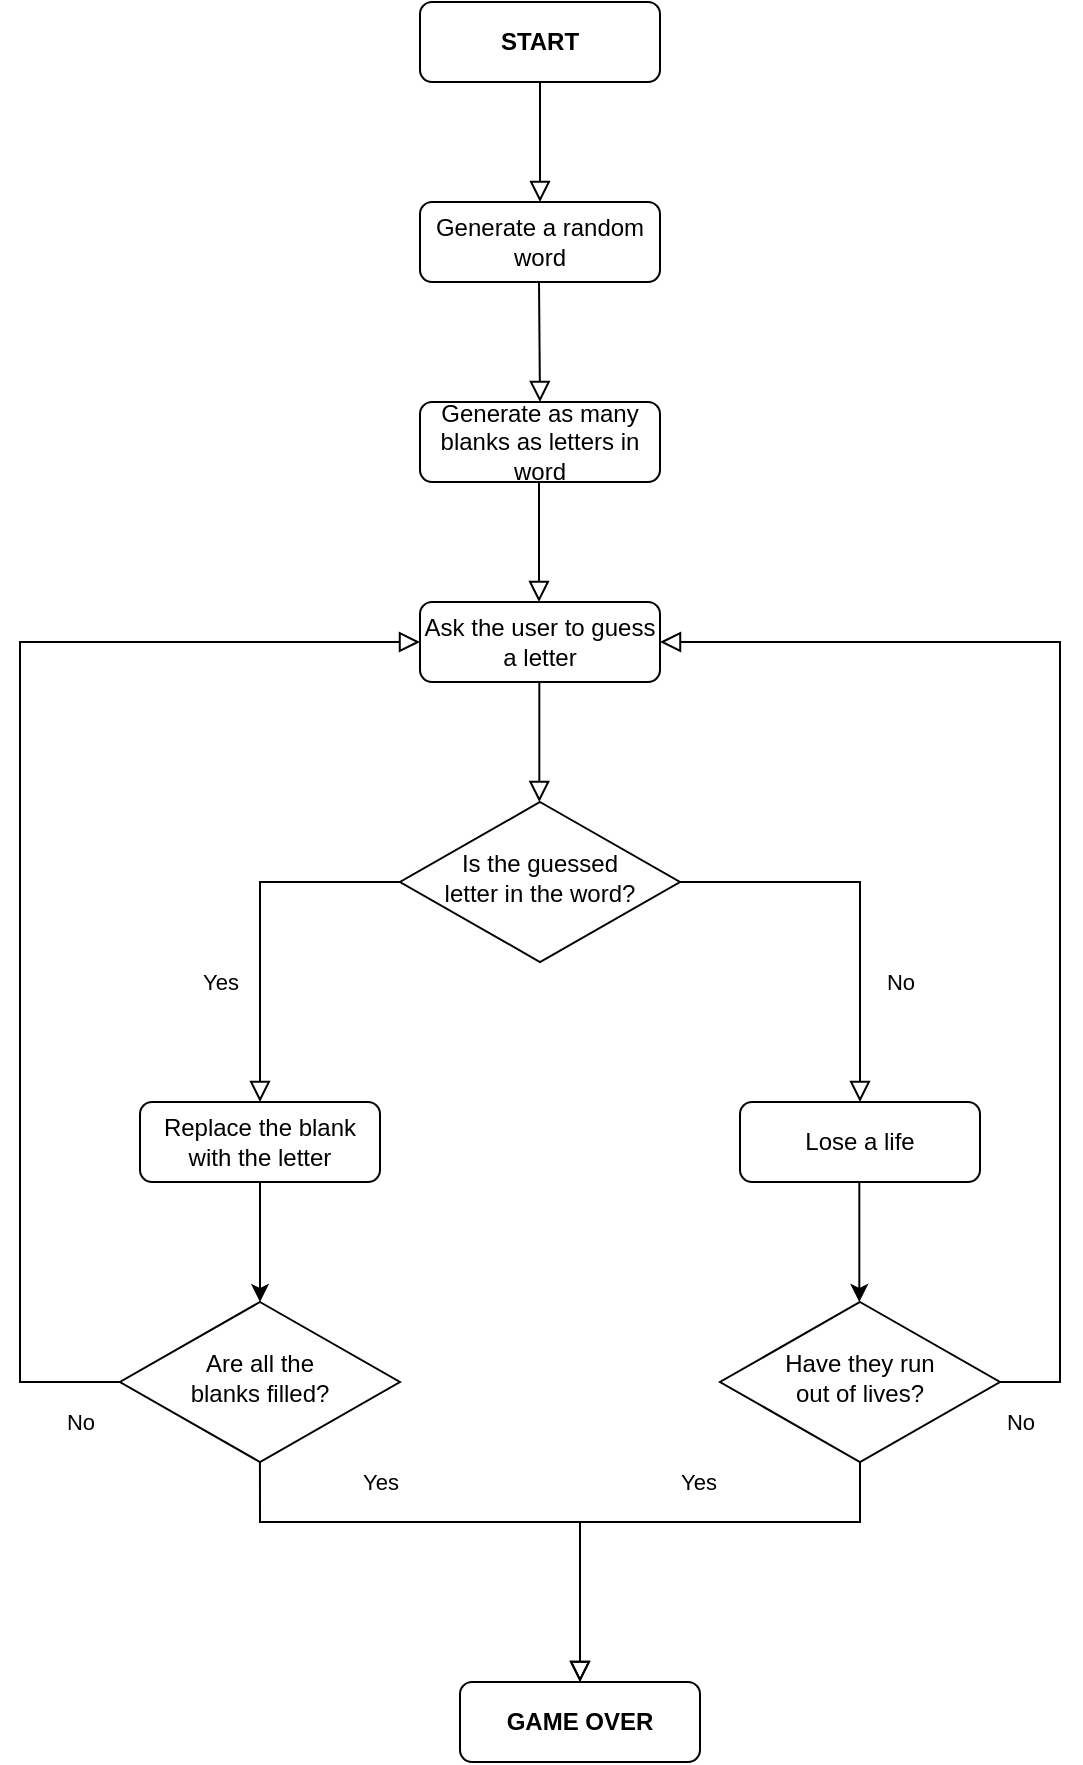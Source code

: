 <mxfile version="20.8.10" type="device"><diagram id="C5RBs43oDa-KdzZeNtuy" name="Page-1"><mxGraphModel dx="1873" dy="789" grid="1" gridSize="10" guides="1" tooltips="1" connect="1" arrows="1" fold="1" page="1" pageScale="1" pageWidth="827" pageHeight="1169" math="0" shadow="0"><root><mxCell id="WIyWlLk6GJQsqaUBKTNV-0"/><mxCell id="WIyWlLk6GJQsqaUBKTNV-1" parent="WIyWlLk6GJQsqaUBKTNV-0"/><mxCell id="WIyWlLk6GJQsqaUBKTNV-2" value="" style="rounded=0;html=1;jettySize=auto;orthogonalLoop=1;fontSize=11;endArrow=block;endFill=0;endSize=8;strokeWidth=1;shadow=0;labelBackgroundColor=none;edgeStyle=orthogonalEdgeStyle;" parent="WIyWlLk6GJQsqaUBKTNV-1" source="WIyWlLk6GJQsqaUBKTNV-3" edge="1"><mxGeometry relative="1" as="geometry"><mxPoint x="-420" y="140" as="targetPoint"/></mxGeometry></mxCell><mxCell id="WIyWlLk6GJQsqaUBKTNV-3" value="START" style="rounded=1;whiteSpace=wrap;html=1;fontSize=12;glass=0;strokeWidth=1;shadow=0;fontStyle=1" parent="WIyWlLk6GJQsqaUBKTNV-1" vertex="1"><mxGeometry x="-480" y="40" width="120" height="40" as="geometry"/></mxCell><mxCell id="WIyWlLk6GJQsqaUBKTNV-5" value="No" style="edgeStyle=orthogonalEdgeStyle;rounded=0;html=1;jettySize=auto;orthogonalLoop=1;fontSize=11;endArrow=block;endFill=0;endSize=8;strokeWidth=1;shadow=0;labelBackgroundColor=none;" parent="WIyWlLk6GJQsqaUBKTNV-1" source="WIyWlLk6GJQsqaUBKTNV-6" target="WIyWlLk6GJQsqaUBKTNV-7" edge="1"><mxGeometry x="0.4" y="20" relative="1" as="geometry"><mxPoint as="offset"/></mxGeometry></mxCell><mxCell id="WIyWlLk6GJQsqaUBKTNV-6" value="Is the guessed &lt;br&gt;letter in the word?" style="rhombus;whiteSpace=wrap;html=1;shadow=0;fontFamily=Helvetica;fontSize=12;align=center;strokeWidth=1;spacing=6;spacingTop=-4;" parent="WIyWlLk6GJQsqaUBKTNV-1" vertex="1"><mxGeometry x="-490" y="440" width="140" height="80" as="geometry"/></mxCell><mxCell id="WIyWlLk6GJQsqaUBKTNV-7" value="Lose a life" style="rounded=1;whiteSpace=wrap;html=1;fontSize=12;glass=0;strokeWidth=1;shadow=0;" parent="WIyWlLk6GJQsqaUBKTNV-1" vertex="1"><mxGeometry x="-320" y="590" width="120" height="40" as="geometry"/></mxCell><mxCell id="mlBetGxYv6Fnh_KZfOZn-2" value="Generate a random word" style="rounded=1;whiteSpace=wrap;html=1;fontSize=12;glass=0;strokeWidth=1;shadow=0;" parent="WIyWlLk6GJQsqaUBKTNV-1" vertex="1"><mxGeometry x="-480" y="140" width="120" height="40" as="geometry"/></mxCell><mxCell id="mlBetGxYv6Fnh_KZfOZn-3" value="Generate as many blanks as letters in word" style="rounded=1;whiteSpace=wrap;html=1;fontSize=12;glass=0;strokeWidth=1;shadow=0;" parent="WIyWlLk6GJQsqaUBKTNV-1" vertex="1"><mxGeometry x="-480" y="240" width="120" height="40" as="geometry"/></mxCell><mxCell id="mlBetGxYv6Fnh_KZfOZn-4" value="Ask the user to guess a letter" style="rounded=1;whiteSpace=wrap;html=1;fontSize=12;glass=0;strokeWidth=1;shadow=0;" parent="WIyWlLk6GJQsqaUBKTNV-1" vertex="1"><mxGeometry x="-480" y="340" width="120" height="40" as="geometry"/></mxCell><mxCell id="mlBetGxYv6Fnh_KZfOZn-5" value="" style="rounded=0;html=1;jettySize=auto;orthogonalLoop=1;fontSize=11;endArrow=block;endFill=0;endSize=8;strokeWidth=1;shadow=0;labelBackgroundColor=none;edgeStyle=orthogonalEdgeStyle;entryX=0.5;entryY=0;entryDx=0;entryDy=0;" parent="WIyWlLk6GJQsqaUBKTNV-1" target="mlBetGxYv6Fnh_KZfOZn-3" edge="1"><mxGeometry relative="1" as="geometry"><mxPoint x="-420.5" y="180" as="sourcePoint"/><mxPoint x="-420.5" y="240" as="targetPoint"/><Array as="points"/></mxGeometry></mxCell><mxCell id="mlBetGxYv6Fnh_KZfOZn-9" value="" style="rounded=0;html=1;jettySize=auto;orthogonalLoop=1;fontSize=11;endArrow=block;endFill=0;endSize=8;strokeWidth=1;shadow=0;labelBackgroundColor=none;edgeStyle=orthogonalEdgeStyle;" parent="WIyWlLk6GJQsqaUBKTNV-1" edge="1"><mxGeometry relative="1" as="geometry"><mxPoint x="-420.5" y="280" as="sourcePoint"/><mxPoint x="-420.5" y="340" as="targetPoint"/></mxGeometry></mxCell><mxCell id="mlBetGxYv6Fnh_KZfOZn-10" value="" style="rounded=0;html=1;jettySize=auto;orthogonalLoop=1;fontSize=11;endArrow=block;endFill=0;endSize=8;strokeWidth=1;shadow=0;labelBackgroundColor=none;edgeStyle=orthogonalEdgeStyle;" parent="WIyWlLk6GJQsqaUBKTNV-1" edge="1"><mxGeometry relative="1" as="geometry"><mxPoint x="-420.34" y="380.0" as="sourcePoint"/><mxPoint x="-420.34" y="440.0" as="targetPoint"/></mxGeometry></mxCell><mxCell id="mlBetGxYv6Fnh_KZfOZn-15" value="Yes" style="edgeStyle=orthogonalEdgeStyle;rounded=0;html=1;jettySize=auto;orthogonalLoop=1;fontSize=11;endArrow=block;endFill=0;endSize=8;strokeWidth=1;shadow=0;labelBackgroundColor=none;exitX=0;exitY=0.5;exitDx=0;exitDy=0;" parent="WIyWlLk6GJQsqaUBKTNV-1" source="WIyWlLk6GJQsqaUBKTNV-6" target="mlBetGxYv6Fnh_KZfOZn-16" edge="1"><mxGeometry x="0.333" y="-20" relative="1" as="geometry"><mxPoint as="offset"/><mxPoint x="-650.0" y="480" as="sourcePoint"/></mxGeometry></mxCell><mxCell id="mlBetGxYv6Fnh_KZfOZn-21" value="" style="edgeStyle=orthogonalEdgeStyle;rounded=0;orthogonalLoop=1;jettySize=auto;html=1;" parent="WIyWlLk6GJQsqaUBKTNV-1" source="mlBetGxYv6Fnh_KZfOZn-16" edge="1"><mxGeometry relative="1" as="geometry"><mxPoint x="-560" y="690" as="targetPoint"/></mxGeometry></mxCell><mxCell id="mlBetGxYv6Fnh_KZfOZn-16" value="Replace the blank&lt;br&gt;with the letter" style="rounded=1;whiteSpace=wrap;html=1;fontSize=12;glass=0;strokeWidth=1;shadow=0;" parent="WIyWlLk6GJQsqaUBKTNV-1" vertex="1"><mxGeometry x="-620" y="590" width="120" height="40" as="geometry"/></mxCell><mxCell id="mlBetGxYv6Fnh_KZfOZn-25" value="Yes" style="edgeStyle=orthogonalEdgeStyle;rounded=0;html=1;jettySize=auto;orthogonalLoop=1;fontSize=11;endArrow=block;endFill=0;endSize=8;strokeWidth=1;shadow=0;labelBackgroundColor=none;exitX=0.5;exitY=1;exitDx=0;exitDy=0;" parent="WIyWlLk6GJQsqaUBKTNV-1" source="mlBetGxYv6Fnh_KZfOZn-26" edge="1"><mxGeometry x="-0.333" y="20" relative="1" as="geometry"><mxPoint as="offset"/><mxPoint x="-400" y="880" as="targetPoint"/><Array as="points"><mxPoint x="-560" y="800"/><mxPoint x="-400" y="800"/><mxPoint x="-400" y="840"/></Array></mxGeometry></mxCell><mxCell id="mlBetGxYv6Fnh_KZfOZn-26" value="Are all the &lt;br&gt;blanks filled?" style="rhombus;whiteSpace=wrap;html=1;shadow=0;fontFamily=Helvetica;fontSize=12;align=center;strokeWidth=1;spacing=6;spacingTop=-4;" parent="WIyWlLk6GJQsqaUBKTNV-1" vertex="1"><mxGeometry x="-630.03" y="690" width="140" height="80" as="geometry"/></mxCell><mxCell id="mlBetGxYv6Fnh_KZfOZn-27" value="No" style="edgeStyle=orthogonalEdgeStyle;rounded=0;html=1;jettySize=auto;orthogonalLoop=1;fontSize=11;endArrow=block;endFill=0;endSize=8;strokeWidth=1;shadow=0;labelBackgroundColor=none;exitX=0;exitY=0.5;exitDx=0;exitDy=0;entryX=0;entryY=0.5;entryDx=0;entryDy=0;" parent="WIyWlLk6GJQsqaUBKTNV-1" source="mlBetGxYv6Fnh_KZfOZn-26" target="mlBetGxYv6Fnh_KZfOZn-4" edge="1"><mxGeometry x="-0.936" y="20" relative="1" as="geometry"><mxPoint as="offset"/><mxPoint x="-790.03" y="730" as="sourcePoint"/><mxPoint x="-699.996" y="840" as="targetPoint"/><Array as="points"><mxPoint x="-680" y="730"/><mxPoint x="-680" y="360"/></Array></mxGeometry></mxCell><mxCell id="mlBetGxYv6Fnh_KZfOZn-28" value="No" style="edgeStyle=orthogonalEdgeStyle;rounded=0;html=1;jettySize=auto;orthogonalLoop=1;fontSize=11;endArrow=block;endFill=0;endSize=8;strokeWidth=1;shadow=0;labelBackgroundColor=none;entryX=1;entryY=0.5;entryDx=0;entryDy=0;" parent="WIyWlLk6GJQsqaUBKTNV-1" source="mlBetGxYv6Fnh_KZfOZn-29" target="mlBetGxYv6Fnh_KZfOZn-4" edge="1"><mxGeometry x="-0.967" y="-20" relative="1" as="geometry"><mxPoint as="offset"/><mxPoint x="-140" y="350" as="targetPoint"/><Array as="points"><mxPoint x="-160" y="730"/><mxPoint x="-160" y="360"/></Array></mxGeometry></mxCell><mxCell id="mlBetGxYv6Fnh_KZfOZn-29" value="Have they run&lt;br&gt;out of lives?" style="rhombus;whiteSpace=wrap;html=1;shadow=0;fontFamily=Helvetica;fontSize=12;align=center;strokeWidth=1;spacing=6;spacingTop=-4;" parent="WIyWlLk6GJQsqaUBKTNV-1" vertex="1"><mxGeometry x="-330" y="690" width="140" height="80" as="geometry"/></mxCell><mxCell id="mlBetGxYv6Fnh_KZfOZn-30" value="Yes" style="edgeStyle=orthogonalEdgeStyle;rounded=0;html=1;jettySize=auto;orthogonalLoop=1;fontSize=11;endArrow=block;endFill=0;endSize=8;strokeWidth=1;shadow=0;labelBackgroundColor=none;exitX=0.5;exitY=1;exitDx=0;exitDy=0;" parent="WIyWlLk6GJQsqaUBKTNV-1" source="mlBetGxYv6Fnh_KZfOZn-29" edge="1"><mxGeometry x="-0.111" y="-20" relative="1" as="geometry"><mxPoint as="offset"/><mxPoint x="-490.0" y="730" as="sourcePoint"/><mxPoint x="-400" y="880" as="targetPoint"/><Array as="points"><mxPoint x="-260" y="800"/><mxPoint x="-400" y="800"/><mxPoint x="-400" y="840"/></Array></mxGeometry></mxCell><mxCell id="mlBetGxYv6Fnh_KZfOZn-31" value="" style="edgeStyle=orthogonalEdgeStyle;rounded=0;orthogonalLoop=1;jettySize=auto;html=1;" parent="WIyWlLk6GJQsqaUBKTNV-1" edge="1"><mxGeometry relative="1" as="geometry"><mxPoint x="-260.34" y="630" as="sourcePoint"/><mxPoint x="-260.34" y="690" as="targetPoint"/></mxGeometry></mxCell><mxCell id="mlBetGxYv6Fnh_KZfOZn-32" value="&lt;b&gt;GAME OVER&lt;/b&gt;" style="rounded=1;whiteSpace=wrap;html=1;fontSize=12;glass=0;strokeWidth=1;shadow=0;" parent="WIyWlLk6GJQsqaUBKTNV-1" vertex="1"><mxGeometry x="-460" y="880" width="120" height="40" as="geometry"/></mxCell></root></mxGraphModel></diagram></mxfile>